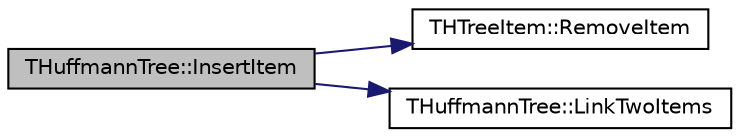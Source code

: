 digraph G
{
  edge [fontname="Helvetica",fontsize="10",labelfontname="Helvetica",labelfontsize="10"];
  node [fontname="Helvetica",fontsize="10",shape=record];
  rankdir="LR";
  Node1 [label="THuffmannTree::InsertItem",height=0.2,width=0.4,color="black", fillcolor="grey75", style="filled" fontcolor="black"];
  Node1 -> Node2 [color="midnightblue",fontsize="10",style="solid",fontname="Helvetica"];
  Node2 [label="THTreeItem::RemoveItem",height=0.2,width=0.4,color="black", fillcolor="white", style="filled",URL="$struct_t_h_tree_item.html#a0fde258496612e0525b63c44fa2c783d"];
  Node1 -> Node3 [color="midnightblue",fontsize="10",style="solid",fontname="Helvetica"];
  Node3 [label="THuffmannTree::LinkTwoItems",height=0.2,width=0.4,color="black", fillcolor="white", style="filled",URL="$class_t_huffmann_tree.html#ae88f3c29824b69051cda8f3f449d18a6"];
}
